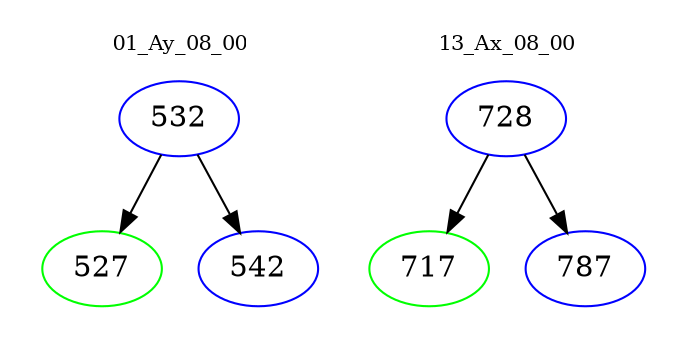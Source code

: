 digraph{
subgraph cluster_0 {
color = white
label = "01_Ay_08_00";
fontsize=10;
T0_532 [label="532", color="blue"]
T0_532 -> T0_527 [color="black"]
T0_527 [label="527", color="green"]
T0_532 -> T0_542 [color="black"]
T0_542 [label="542", color="blue"]
}
subgraph cluster_1 {
color = white
label = "13_Ax_08_00";
fontsize=10;
T1_728 [label="728", color="blue"]
T1_728 -> T1_717 [color="black"]
T1_717 [label="717", color="green"]
T1_728 -> T1_787 [color="black"]
T1_787 [label="787", color="blue"]
}
}
